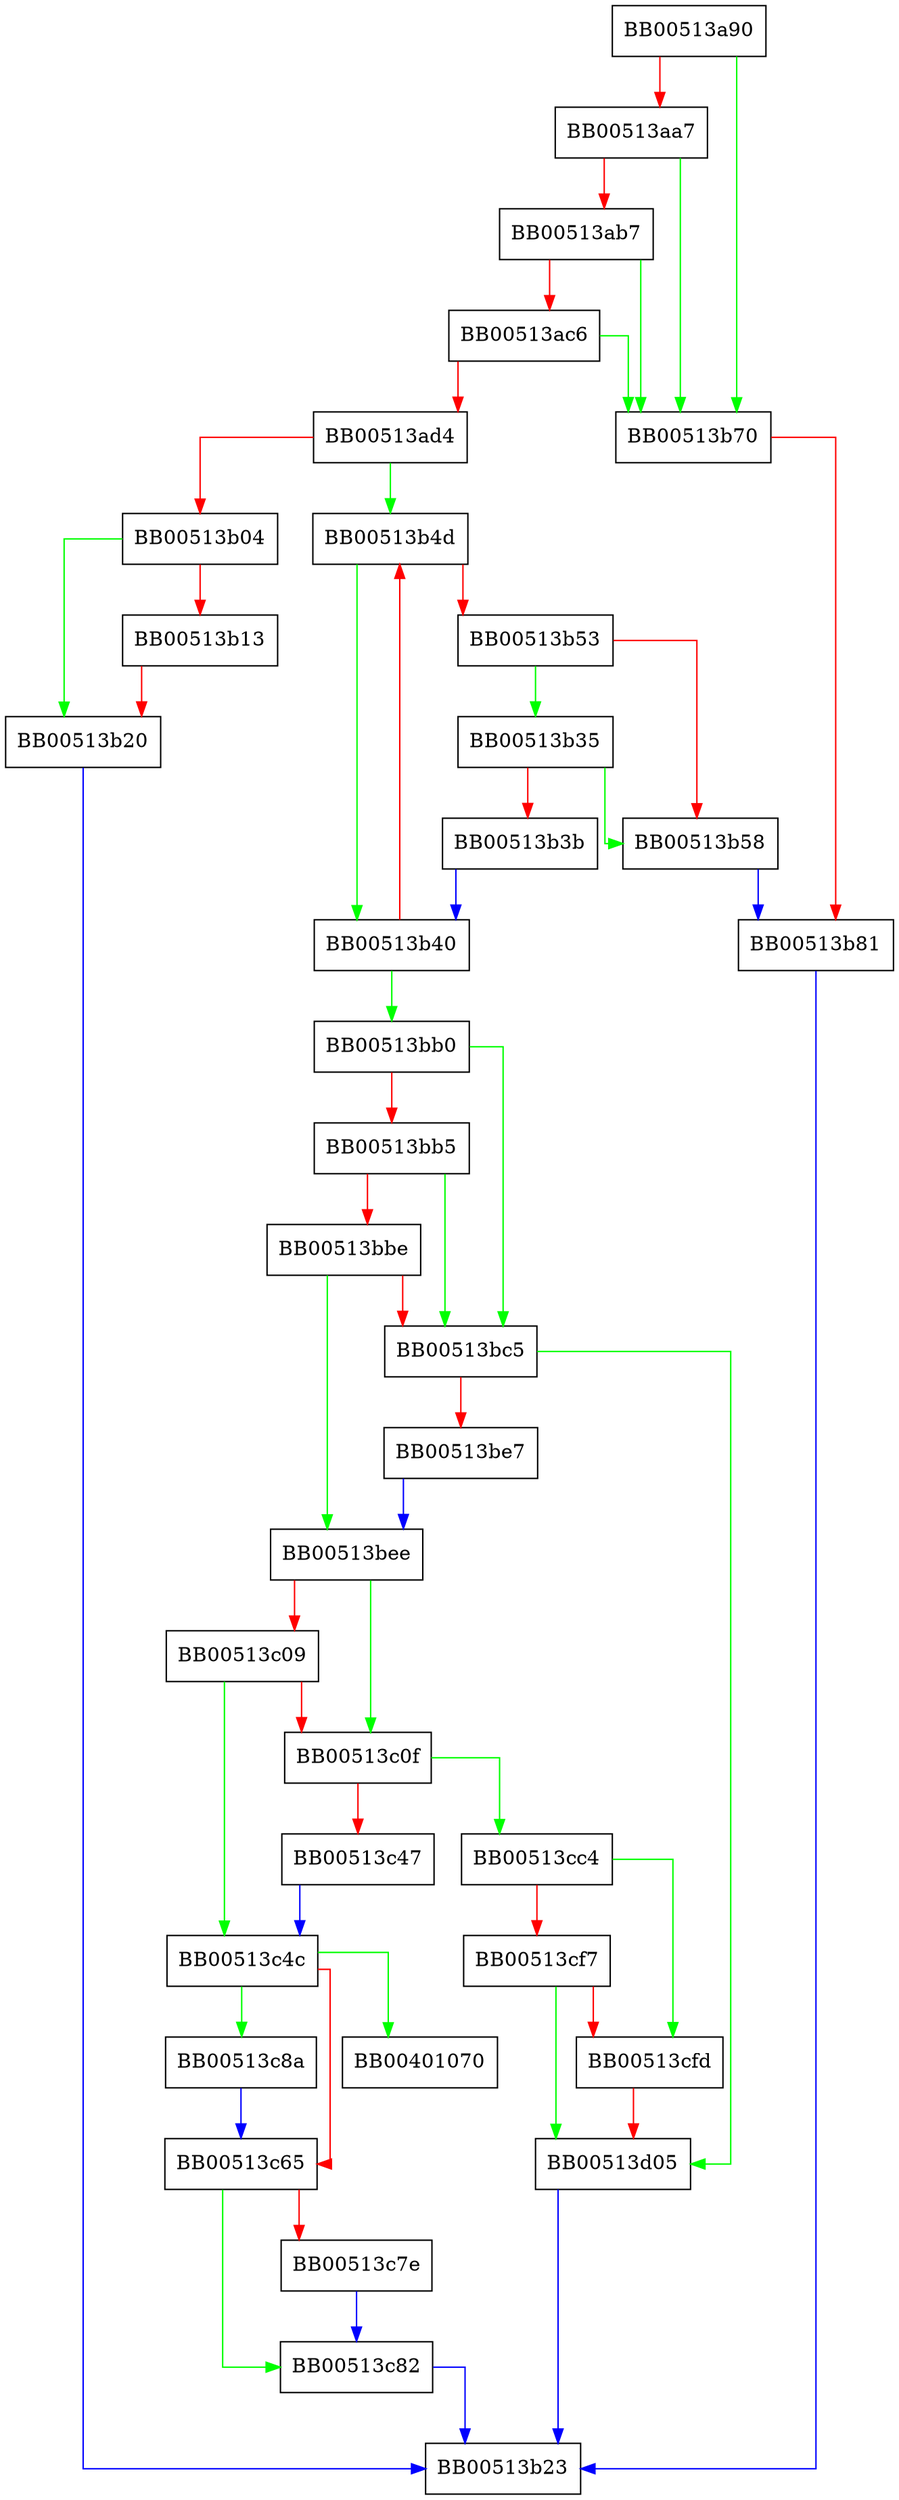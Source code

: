 digraph ossl_c2i_ASN1_OBJECT {
  node [shape="box"];
  graph [splines=ortho];
  BB00513a90 -> BB00513b70 [color="green"];
  BB00513a90 -> BB00513aa7 [color="red"];
  BB00513aa7 -> BB00513b70 [color="green"];
  BB00513aa7 -> BB00513ab7 [color="red"];
  BB00513ab7 -> BB00513b70 [color="green"];
  BB00513ab7 -> BB00513ac6 [color="red"];
  BB00513ac6 -> BB00513b70 [color="green"];
  BB00513ac6 -> BB00513ad4 [color="red"];
  BB00513ad4 -> BB00513b4d [color="green"];
  BB00513ad4 -> BB00513b04 [color="red"];
  BB00513b04 -> BB00513b20 [color="green"];
  BB00513b04 -> BB00513b13 [color="red"];
  BB00513b13 -> BB00513b20 [color="red"];
  BB00513b20 -> BB00513b23 [color="blue"];
  BB00513b35 -> BB00513b58 [color="green"];
  BB00513b35 -> BB00513b3b [color="red"];
  BB00513b3b -> BB00513b40 [color="blue"];
  BB00513b40 -> BB00513bb0 [color="green"];
  BB00513b40 -> BB00513b4d [color="red"];
  BB00513b4d -> BB00513b40 [color="green"];
  BB00513b4d -> BB00513b53 [color="red"];
  BB00513b53 -> BB00513b35 [color="green"];
  BB00513b53 -> BB00513b58 [color="red"];
  BB00513b58 -> BB00513b81 [color="blue"];
  BB00513b70 -> BB00513b81 [color="red"];
  BB00513b81 -> BB00513b23 [color="blue"];
  BB00513bb0 -> BB00513bc5 [color="green"];
  BB00513bb0 -> BB00513bb5 [color="red"];
  BB00513bb5 -> BB00513bc5 [color="green"];
  BB00513bb5 -> BB00513bbe [color="red"];
  BB00513bbe -> BB00513bee [color="green"];
  BB00513bbe -> BB00513bc5 [color="red"];
  BB00513bc5 -> BB00513d05 [color="green"];
  BB00513bc5 -> BB00513be7 [color="red"];
  BB00513be7 -> BB00513bee [color="blue"];
  BB00513bee -> BB00513c0f [color="green"];
  BB00513bee -> BB00513c09 [color="red"];
  BB00513c09 -> BB00513c4c [color="green"];
  BB00513c09 -> BB00513c0f [color="red"];
  BB00513c0f -> BB00513cc4 [color="green"];
  BB00513c0f -> BB00513c47 [color="red"];
  BB00513c47 -> BB00513c4c [color="blue"];
  BB00513c4c -> BB00401070 [color="green"];
  BB00513c4c -> BB00513c8a [color="green"];
  BB00513c4c -> BB00513c65 [color="red"];
  BB00513c65 -> BB00513c82 [color="green"];
  BB00513c65 -> BB00513c7e [color="red"];
  BB00513c7e -> BB00513c82 [color="blue"];
  BB00513c82 -> BB00513b23 [color="blue"];
  BB00513c8a -> BB00513c65 [color="blue"];
  BB00513cc4 -> BB00513cfd [color="green"];
  BB00513cc4 -> BB00513cf7 [color="red"];
  BB00513cf7 -> BB00513d05 [color="green"];
  BB00513cf7 -> BB00513cfd [color="red"];
  BB00513cfd -> BB00513d05 [color="red"];
  BB00513d05 -> BB00513b23 [color="blue"];
}
